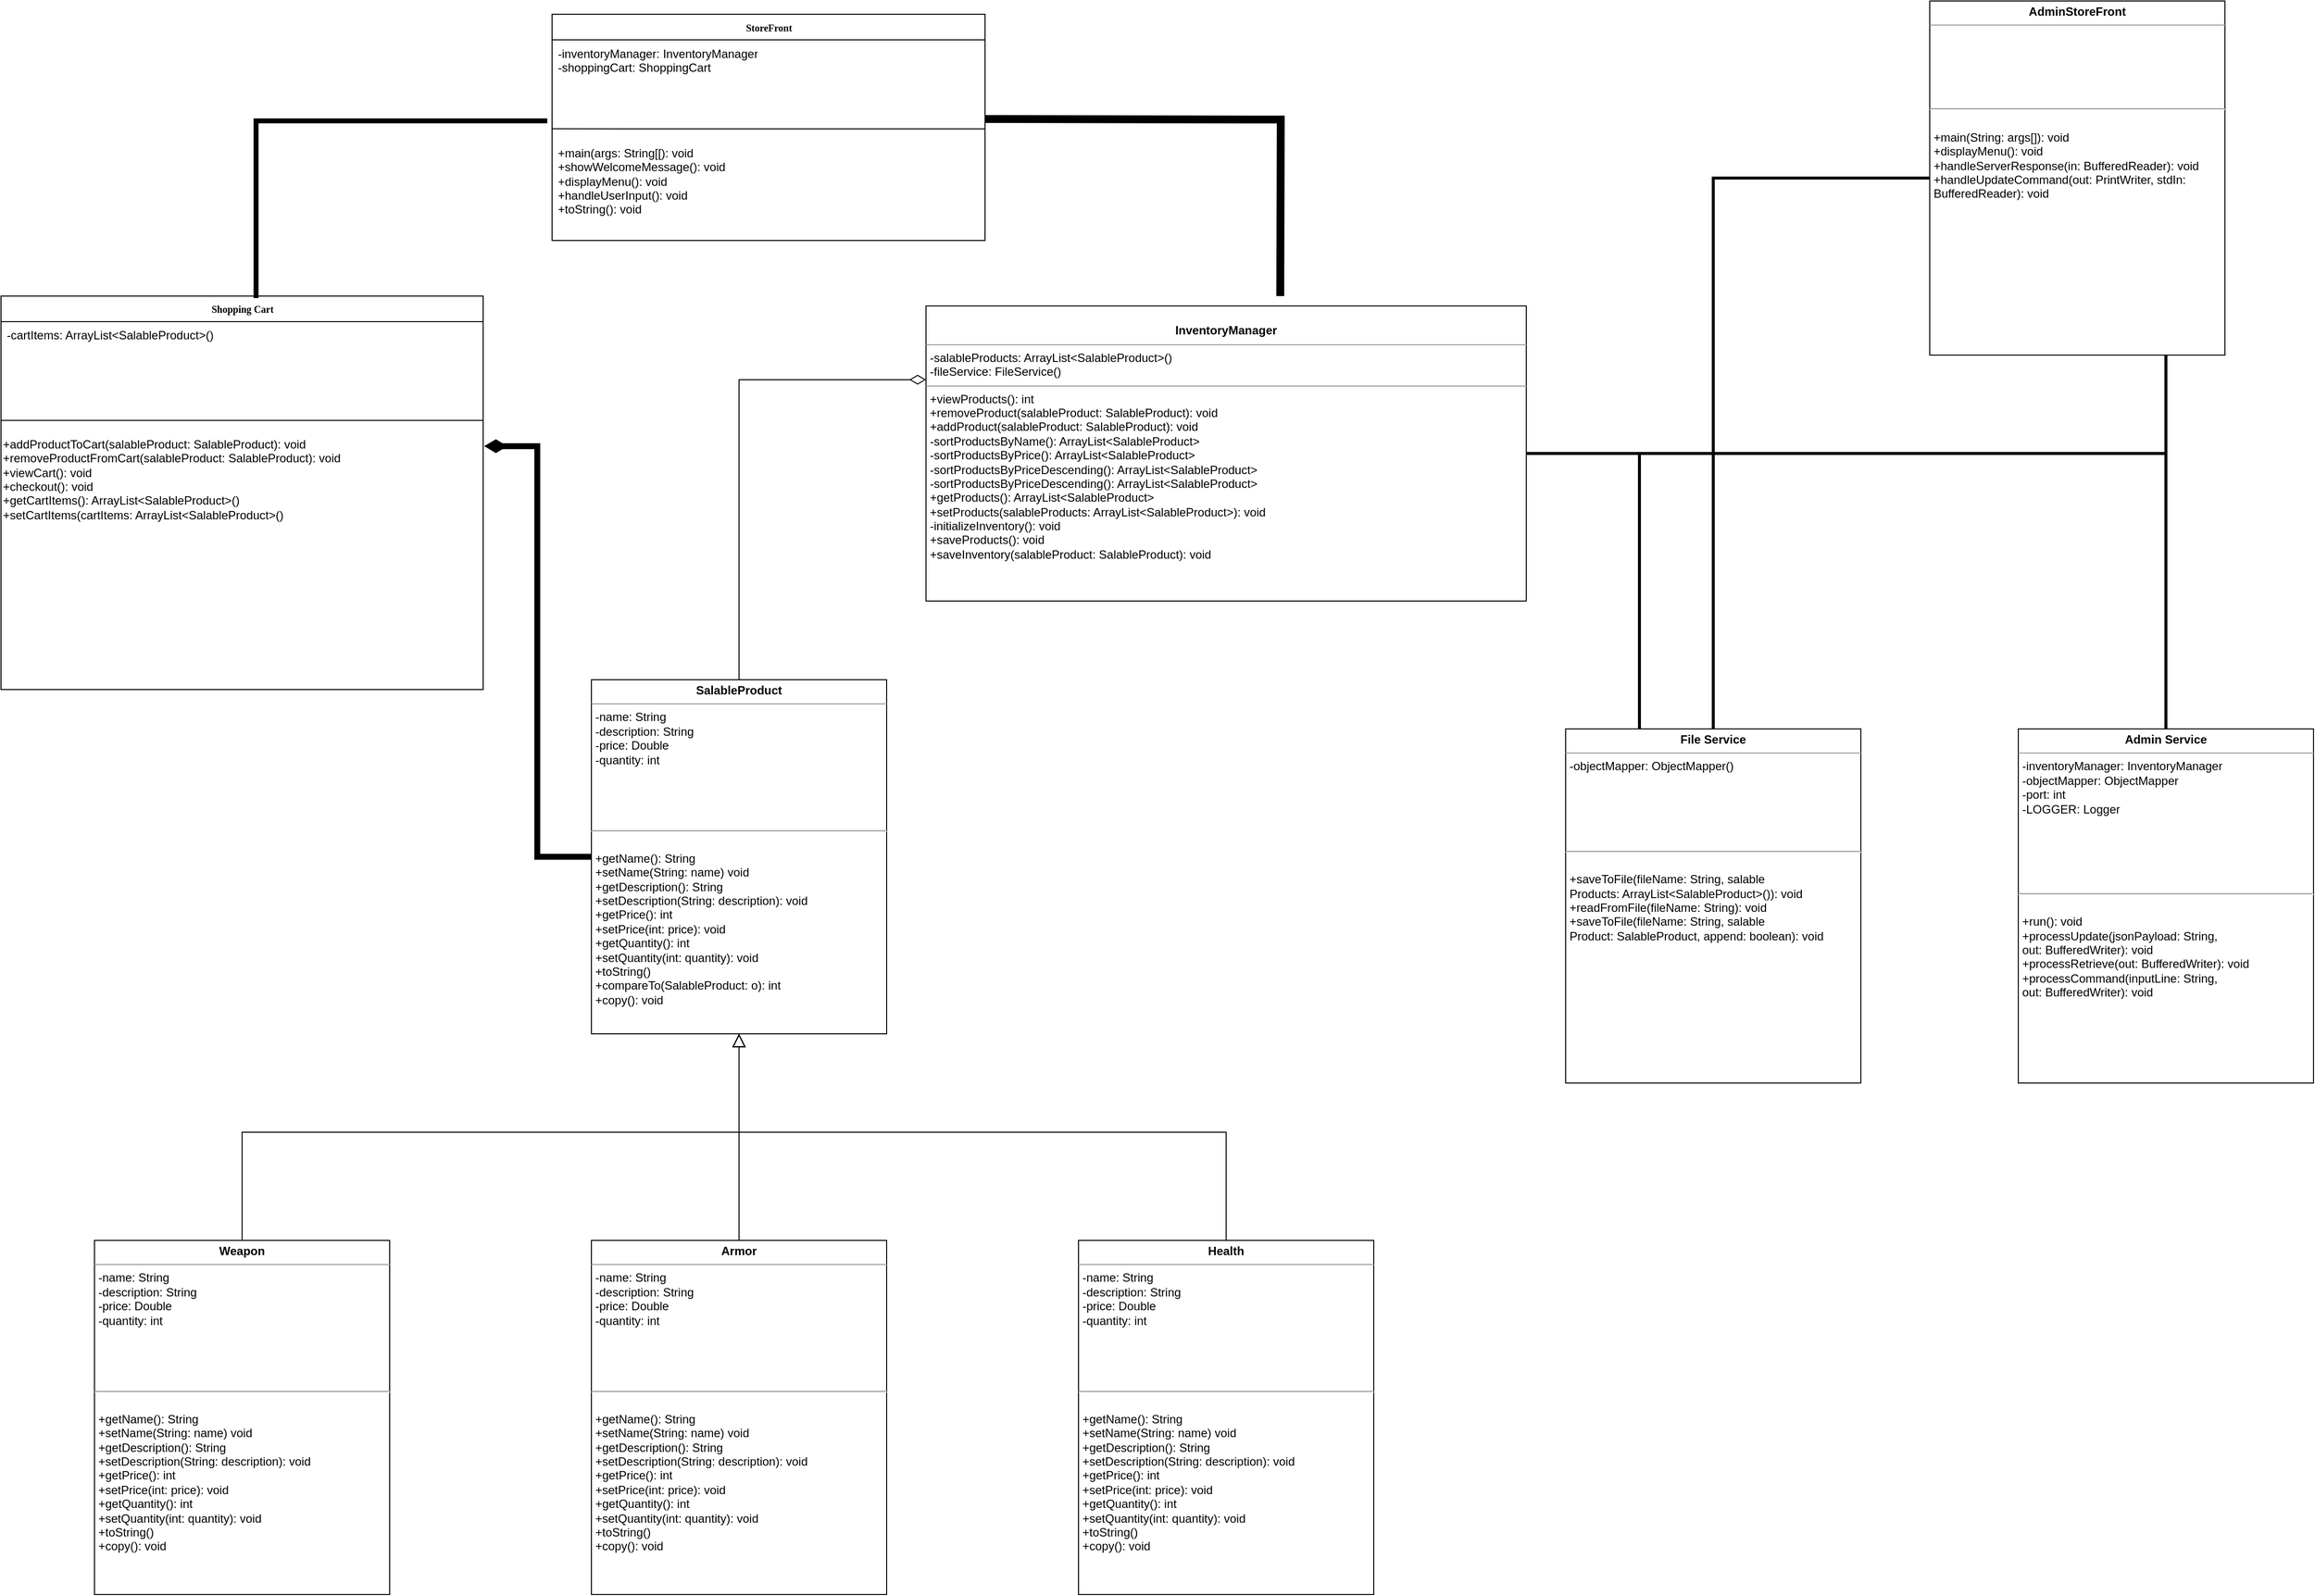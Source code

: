 <mxfile version="24.2.2" type="github">
  <diagram name="Page-1" id="929967ad-93f9-6ef4-fab6-5d389245f69c">
    <mxGraphModel dx="4022.5" dy="1540" grid="1" gridSize="10" guides="1" tooltips="1" connect="1" arrows="1" fold="1" page="1" pageScale="1.5" pageWidth="1169" pageHeight="826" background="none" math="0" shadow="0">
      <root>
        <mxCell id="0" style=";html=1;" />
        <mxCell id="1" style=";html=1;" parent="0" />
        <mxCell id="9bywKifhJixgm4Bvp-1u-1" value="&lt;b&gt;Shopping Cart&lt;/b&gt;" style="swimlane;html=1;fontStyle=0;childLayout=stackLayout;horizontal=1;startSize=26;fillColor=none;horizontalStack=0;resizeParent=1;resizeLast=0;collapsible=1;marginBottom=0;swimlaneFillColor=#ffffff;rounded=0;shadow=0;comic=0;labelBackgroundColor=none;strokeWidth=1;fontFamily=Verdana;fontSize=10;align=center;" parent="1" vertex="1">
          <mxGeometry x="-70" y="360" width="490" height="400" as="geometry" />
        </mxCell>
        <mxCell id="9bywKifhJixgm4Bvp-1u-2" value="-cartItems: ArrayList&amp;lt;SalableProduct&amp;gt;()" style="text;html=1;strokeColor=none;fillColor=none;align=left;verticalAlign=top;spacingLeft=4;spacingRight=4;whiteSpace=wrap;overflow=hidden;rotatable=0;points=[[0,0.5],[1,0.5]];portConstraint=eastwest;" parent="9bywKifhJixgm4Bvp-1u-1" vertex="1">
          <mxGeometry y="26" width="490" height="26" as="geometry" />
        </mxCell>
        <mxCell id="9bywKifhJixgm4Bvp-1u-4" value="" style="endArrow=none;html=1;rounded=0;exitX=0;exitY=0.438;exitDx=0;exitDy=0;exitPerimeter=0;entryX=1.021;entryY=0.438;entryDx=0;entryDy=0;entryPerimeter=0;" parent="9bywKifhJixgm4Bvp-1u-1" edge="1">
          <mxGeometry width="50" height="50" relative="1" as="geometry">
            <mxPoint y="126.396" as="sourcePoint" />
            <mxPoint x="490.08" y="126.396" as="targetPoint" />
          </mxGeometry>
        </mxCell>
        <mxCell id="9bywKifhJixgm4Bvp-1u-26" value="&lt;br&gt;&lt;br&gt;&lt;br&gt;&lt;br&gt;&lt;br&gt;&lt;br&gt;&lt;br&gt;&lt;br&gt;&lt;br&gt;&lt;br&gt;&lt;br&gt;&lt;br&gt;&lt;br&gt;&lt;br&gt;+addProductToCart(salableProduct: SalableProduct): void&lt;br&gt;+removeProductFromCart(salableProduct: SalableProduct): void&lt;br&gt;+viewCart(): void&lt;br&gt;+checkout(): void&lt;br&gt;+getCartItems(): ArrayList&amp;lt;SalableProduct&amp;gt;()&lt;br&gt;+setCartItems(cartItems: ArrayList&amp;lt;SalableProduct&amp;gt;()&lt;div&gt;&lt;br&gt;&lt;br&gt;&lt;br&gt;&lt;br&gt;&lt;br&gt;&lt;br&gt;&lt;br&gt;&lt;br&gt;&lt;br&gt;&lt;br&gt;&lt;br&gt;&lt;div&gt;&lt;br&gt;&lt;/div&gt;&lt;/div&gt;" style="text;strokeColor=none;align=left;fillColor=none;html=1;verticalAlign=middle;whiteSpace=wrap;rounded=0;" parent="9bywKifhJixgm4Bvp-1u-1" vertex="1">
          <mxGeometry y="52" width="490" height="240" as="geometry" />
        </mxCell>
        <mxCell id="9bywKifhJixgm4Bvp-1u-8" value="&lt;b&gt;StoreFront&lt;/b&gt;" style="swimlane;html=1;fontStyle=0;childLayout=stackLayout;horizontal=1;startSize=26;fillColor=none;horizontalStack=0;resizeParent=1;resizeLast=0;collapsible=1;marginBottom=0;swimlaneFillColor=#ffffff;rounded=0;shadow=0;comic=0;labelBackgroundColor=none;strokeWidth=1;fontFamily=Verdana;fontSize=10;align=center;" parent="1" vertex="1">
          <mxGeometry x="490" y="73.5" width="440" height="230" as="geometry" />
        </mxCell>
        <mxCell id="9bywKifhJixgm4Bvp-1u-9" value="-inventoryManager: InventoryManager&lt;br&gt;-shoppingCart: ShoppingCart&lt;br&gt;&lt;br&gt;&lt;br&gt;&lt;br&gt;&lt;br&gt;&lt;br&gt;+main(args: String[[): void&lt;br&gt;+showWelcomeMessage(): void&lt;br&gt;+displayMenu(): void&lt;br&gt;+handleUserInput(): void&lt;br&gt;+toString(): void" style="text;html=1;strokeColor=none;fillColor=none;align=left;verticalAlign=top;spacingLeft=4;spacingRight=4;whiteSpace=wrap;overflow=hidden;rotatable=0;points=[[0,0.5],[1,0.5]];portConstraint=eastwest;" parent="9bywKifhJixgm4Bvp-1u-8" vertex="1">
          <mxGeometry y="26" width="440" height="204" as="geometry" />
        </mxCell>
        <mxCell id="9bywKifhJixgm4Bvp-1u-25" value="" style="endArrow=none;html=1;rounded=0;exitX=-0.002;exitY=0.362;exitDx=0;exitDy=0;exitPerimeter=0;" parent="9bywKifhJixgm4Bvp-1u-8" edge="1">
          <mxGeometry width="50" height="50" relative="1" as="geometry">
            <mxPoint x="-0.58" y="116.436" as="sourcePoint" />
            <mxPoint x="440" y="116.5" as="targetPoint" />
          </mxGeometry>
        </mxCell>
        <mxCell id="3edyHyJhYFX0ajJtx04--9" style="edgeStyle=orthogonalEdgeStyle;rounded=0;orthogonalLoop=1;jettySize=auto;html=1;entryX=0.25;entryY=0;entryDx=0;entryDy=0;endArrow=none;endFill=0;strokeWidth=3;" edge="1" parent="1" source="9bywKifhJixgm4Bvp-1u-11" target="3edyHyJhYFX0ajJtx04--6">
          <mxGeometry relative="1" as="geometry" />
        </mxCell>
        <mxCell id="3edyHyJhYFX0ajJtx04--10" style="edgeStyle=orthogonalEdgeStyle;rounded=0;orthogonalLoop=1;jettySize=auto;html=1;endArrow=none;endFill=0;strokeWidth=3;" edge="1" parent="1" source="9bywKifhJixgm4Bvp-1u-11" target="3edyHyJhYFX0ajJtx04--3">
          <mxGeometry relative="1" as="geometry" />
        </mxCell>
        <mxCell id="9bywKifhJixgm4Bvp-1u-11" value="&lt;p style=&quot;margin:0px;margin-top:4px;text-align:center;&quot;&gt;&lt;br&gt;&lt;b&gt;InventoryManager&lt;/b&gt;&lt;/p&gt;&lt;hr size=&quot;1&quot;&gt;&lt;p style=&quot;margin:0px;margin-left:4px;&quot;&gt;-salableProducts: ArrayList&amp;lt;SalableProduct&amp;gt;()&lt;br&gt;&lt;/p&gt;&lt;p style=&quot;margin:0px;margin-left:4px;&quot;&gt;-fileService: FileService()&lt;/p&gt;&lt;hr size=&quot;1&quot;&gt;&lt;p style=&quot;margin:0px;margin-left:4px;&quot;&gt;+viewProducts(): int&lt;br&gt;+removeProduct(salableProduct: SalableProduct): void&lt;/p&gt;&lt;p style=&quot;margin:0px;margin-left:4px;&quot;&gt;+addProduct(salableProduct: SalableProduct): void&lt;/p&gt;&lt;p style=&quot;margin:0px;margin-left:4px;&quot;&gt;-sortProductsByName(): ArrayList&amp;lt;SalableProduct&amp;gt;&lt;/p&gt;&lt;p style=&quot;margin:0px;margin-left:4px;&quot;&gt;&lt;span style=&quot;background-color: initial;&quot;&gt;-sortProductsByPrice(): ArrayList&amp;lt;SalableProduct&amp;gt;&lt;/span&gt;&lt;/p&gt;&lt;p style=&quot;margin:0px;margin-left:4px;&quot;&gt;-sortProductsByPriceDescending(): ArrayList&amp;lt;SalableProduct&amp;gt;&lt;span style=&quot;background-color: initial;&quot;&gt;&lt;br&gt;&lt;/span&gt;&lt;/p&gt;&lt;p style=&quot;margin:0px;margin-left:4px;&quot;&gt;-sortProductsByPriceDescending(): ArrayList&amp;lt;SalableProduct&amp;gt;&lt;br&gt;&lt;/p&gt;&lt;p style=&quot;margin:0px;margin-left:4px;&quot;&gt;&lt;span style=&quot;background-color: initial;&quot;&gt;+getProducts(): ArrayList&amp;lt;SalableProduct&amp;gt;&lt;/span&gt;&lt;/p&gt;&lt;p style=&quot;margin:0px;margin-left:4px;&quot;&gt;&lt;span style=&quot;background-color: initial;&quot;&gt;+setProducts(salableProducts: ArrayList&amp;lt;SalableProduct&amp;gt;): void&lt;/span&gt;&lt;/p&gt;&lt;p style=&quot;margin:0px;margin-left:4px;&quot;&gt;-initializeInventory(): void&lt;/p&gt;&lt;p style=&quot;margin:0px;margin-left:4px;&quot;&gt;+saveProducts(): void&lt;/p&gt;&lt;p style=&quot;margin:0px;margin-left:4px;&quot;&gt;+saveInventory(salableProduct: SalableProduct): void&lt;/p&gt;" style="verticalAlign=top;align=left;overflow=fill;fontSize=12;fontFamily=Helvetica;html=1;rounded=0;shadow=0;comic=0;labelBackgroundColor=none;strokeWidth=1" parent="1" vertex="1">
          <mxGeometry x="870" y="370" width="610" height="300" as="geometry" />
        </mxCell>
        <mxCell id="9bywKifhJixgm4Bvp-1u-32" style="edgeStyle=orthogonalEdgeStyle;rounded=0;orthogonalLoop=1;jettySize=auto;html=1;exitX=0.5;exitY=0;exitDx=0;exitDy=0;entryX=0;entryY=0.25;entryDx=0;entryDy=0;endArrow=diamondThin;endFill=0;strokeWidth=1;endSize=14;" parent="1" source="9bywKifhJixgm4Bvp-1u-12" target="9bywKifhJixgm4Bvp-1u-11" edge="1">
          <mxGeometry relative="1" as="geometry" />
        </mxCell>
        <mxCell id="9bywKifhJixgm4Bvp-1u-12" value="&lt;p style=&quot;margin:0px;margin-top:4px;text-align:center;&quot;&gt;&lt;b&gt;SalableProduct&lt;/b&gt;&lt;/p&gt;&lt;hr size=&quot;1&quot;&gt;&lt;p style=&quot;margin:0px;margin-left:4px;&quot;&gt;-name: String&lt;/p&gt;&lt;p style=&quot;margin:0px;margin-left:4px;&quot;&gt;-description: String&lt;/p&gt;&lt;p style=&quot;margin:0px;margin-left:4px;&quot;&gt;-price: Double&lt;/p&gt;&lt;p style=&quot;margin:0px;margin-left:4px;&quot;&gt;-quantity: int&lt;/p&gt;&lt;p style=&quot;margin:0px;margin-left:4px;&quot;&gt;&lt;br&gt;&lt;/p&gt;&lt;p style=&quot;margin:0px;margin-left:4px;&quot;&gt;&lt;br&gt;&lt;/p&gt;&lt;p style=&quot;margin:0px;margin-left:4px;&quot;&gt;&lt;br&gt;&lt;/p&gt;&lt;p style=&quot;margin:0px;margin-left:4px;&quot;&gt;&lt;br&gt;&lt;/p&gt;&lt;hr&gt;&lt;p style=&quot;margin:0px;margin-left:4px;&quot;&gt;&lt;br&gt;&lt;/p&gt;&lt;p style=&quot;border-color: var(--border-color); margin: 0px 0px 0px 4px;&quot;&gt;+getName(): String&lt;/p&gt;&lt;p style=&quot;border-color: var(--border-color); margin: 0px 0px 0px 4px;&quot;&gt;+setName(String: name) void&lt;/p&gt;&lt;p style=&quot;border-color: var(--border-color); margin: 0px 0px 0px 4px;&quot;&gt;+getDescription(): String&lt;/p&gt;&lt;p style=&quot;border-color: var(--border-color); margin: 0px 0px 0px 4px;&quot;&gt;+setDescription(String: description): void&lt;/p&gt;&lt;p style=&quot;border-color: var(--border-color); margin: 0px 0px 0px 4px;&quot;&gt;+getPrice(): int&lt;/p&gt;&lt;p style=&quot;border-color: var(--border-color); margin: 0px 0px 0px 4px;&quot;&gt;+setPrice(int: price): void&lt;/p&gt;&lt;p style=&quot;border-color: var(--border-color); margin: 0px 0px 0px 4px;&quot;&gt;+getQuantity(): int&lt;/p&gt;&lt;p style=&quot;border-color: var(--border-color); margin: 0px 0px 0px 4px;&quot;&gt;+setQuantity(int: quantity): void&lt;/p&gt;&lt;p style=&quot;border-color: var(--border-color); margin: 0px 0px 0px 4px;&quot;&gt;+toString()&lt;/p&gt;&lt;p style=&quot;border-color: var(--border-color); margin: 0px 0px 0px 4px;&quot;&gt;+compareTo(SalableProduct: o): int&lt;/p&gt;&lt;p style=&quot;border-color: var(--border-color); margin: 0px 0px 0px 4px;&quot;&gt;+copy(): void&lt;/p&gt;&lt;p style=&quot;border-color: var(--border-color); margin: 0px 0px 0px 4px;&quot;&gt;&lt;br&gt;&lt;/p&gt;&lt;p style=&quot;margin:0px;margin-left:4px;&quot;&gt;&lt;br&gt;&lt;/p&gt;&lt;p style=&quot;margin:0px;margin-left:4px;&quot;&gt;&lt;br&gt;&lt;/p&gt;&lt;p style=&quot;margin:0px;margin-left:4px;&quot;&gt;&lt;br&gt;&lt;/p&gt;&lt;p style=&quot;margin:0px;margin-left:4px;&quot;&gt;&lt;br&gt;&lt;/p&gt;" style="verticalAlign=top;align=left;overflow=fill;fontSize=12;fontFamily=Helvetica;html=1;rounded=0;shadow=0;comic=0;labelBackgroundColor=none;strokeWidth=1" parent="1" vertex="1">
          <mxGeometry x="530" y="750" width="300" height="360" as="geometry" />
        </mxCell>
        <mxCell id="9bywKifhJixgm4Bvp-1u-28" style="edgeStyle=orthogonalEdgeStyle;rounded=0;orthogonalLoop=1;jettySize=auto;html=1;entryX=-0.011;entryY=0.404;entryDx=0;entryDy=0;entryPerimeter=0;endArrow=none;endFill=0;exitX=0.529;exitY=0.005;exitDx=0;exitDy=0;exitPerimeter=0;strokeWidth=5;" parent="1" source="9bywKifhJixgm4Bvp-1u-1" target="9bywKifhJixgm4Bvp-1u-9" edge="1">
          <mxGeometry relative="1" as="geometry">
            <mxPoint x="180" y="350" as="sourcePoint" />
          </mxGeometry>
        </mxCell>
        <mxCell id="9bywKifhJixgm4Bvp-1u-29" style="edgeStyle=orthogonalEdgeStyle;rounded=0;orthogonalLoop=1;jettySize=auto;html=1;endArrow=none;endFill=0;exitX=0.529;exitY=0.005;exitDx=0;exitDy=0;exitPerimeter=0;strokeWidth=8;" parent="1" edge="1">
          <mxGeometry relative="1" as="geometry">
            <mxPoint x="930" y="180" as="sourcePoint" />
            <mxPoint x="1230" y="360" as="targetPoint" />
          </mxGeometry>
        </mxCell>
        <mxCell id="9bywKifhJixgm4Bvp-1u-33" style="edgeStyle=orthogonalEdgeStyle;rounded=0;orthogonalLoop=1;jettySize=auto;html=1;entryX=1.002;entryY=0.419;entryDx=0;entryDy=0;entryPerimeter=0;endArrow=diamondThin;endFill=1;strokeWidth=6;" parent="1" source="9bywKifhJixgm4Bvp-1u-12" target="9bywKifhJixgm4Bvp-1u-26" edge="1">
          <mxGeometry relative="1" as="geometry" />
        </mxCell>
        <mxCell id="4zRVQ_5N-MqUW3HfDLPm-4" style="edgeStyle=orthogonalEdgeStyle;rounded=0;orthogonalLoop=1;jettySize=auto;html=1;endArrow=block;endFill=0;endSize=11;" parent="1" source="4zRVQ_5N-MqUW3HfDLPm-1" target="9bywKifhJixgm4Bvp-1u-12" edge="1">
          <mxGeometry relative="1" as="geometry">
            <Array as="points">
              <mxPoint x="175" y="1210" />
              <mxPoint x="680" y="1210" />
            </Array>
          </mxGeometry>
        </mxCell>
        <mxCell id="4zRVQ_5N-MqUW3HfDLPm-1" value="&lt;p style=&quot;margin:0px;margin-top:4px;text-align:center;&quot;&gt;&lt;b&gt;Weapon&lt;/b&gt;&lt;/p&gt;&lt;hr size=&quot;1&quot;&gt;&lt;p style=&quot;margin:0px;margin-left:4px;&quot;&gt;-name: String&lt;/p&gt;&lt;p style=&quot;margin:0px;margin-left:4px;&quot;&gt;-description: String&lt;/p&gt;&lt;p style=&quot;margin:0px;margin-left:4px;&quot;&gt;-price: Double&lt;/p&gt;&lt;p style=&quot;margin:0px;margin-left:4px;&quot;&gt;-quantity: int&lt;/p&gt;&lt;p style=&quot;margin:0px;margin-left:4px;&quot;&gt;&lt;br&gt;&lt;/p&gt;&lt;p style=&quot;margin:0px;margin-left:4px;&quot;&gt;&lt;br&gt;&lt;/p&gt;&lt;p style=&quot;margin:0px;margin-left:4px;&quot;&gt;&lt;br&gt;&lt;/p&gt;&lt;p style=&quot;margin:0px;margin-left:4px;&quot;&gt;&lt;br&gt;&lt;/p&gt;&lt;hr&gt;&lt;p style=&quot;margin:0px;margin-left:4px;&quot;&gt;&lt;br&gt;&lt;/p&gt;&lt;p style=&quot;border-color: var(--border-color); margin: 0px 0px 0px 4px;&quot;&gt;+getName(): String&lt;/p&gt;&lt;p style=&quot;border-color: var(--border-color); margin: 0px 0px 0px 4px;&quot;&gt;+setName(String: name) void&lt;/p&gt;&lt;p style=&quot;border-color: var(--border-color); margin: 0px 0px 0px 4px;&quot;&gt;+getDescription(): String&lt;/p&gt;&lt;p style=&quot;border-color: var(--border-color); margin: 0px 0px 0px 4px;&quot;&gt;+setDescription(String: description): void&lt;/p&gt;&lt;p style=&quot;border-color: var(--border-color); margin: 0px 0px 0px 4px;&quot;&gt;+getPrice(): int&lt;/p&gt;&lt;p style=&quot;border-color: var(--border-color); margin: 0px 0px 0px 4px;&quot;&gt;+setPrice(int: price): void&lt;/p&gt;&lt;p style=&quot;border-color: var(--border-color); margin: 0px 0px 0px 4px;&quot;&gt;+getQuantity(): int&lt;/p&gt;&lt;p style=&quot;border-color: var(--border-color); margin: 0px 0px 0px 4px;&quot;&gt;+setQuantity(int: quantity): void&lt;/p&gt;&lt;p style=&quot;border-color: var(--border-color); margin: 0px 0px 0px 4px;&quot;&gt;+toString()&lt;/p&gt;&lt;p style=&quot;border-color: var(--border-color); margin: 0px 0px 0px 4px;&quot;&gt;+copy(): void&lt;/p&gt;&lt;p style=&quot;margin:0px;margin-left:4px;&quot;&gt;&lt;br&gt;&lt;/p&gt;&lt;p style=&quot;margin:0px;margin-left:4px;&quot;&gt;&lt;br&gt;&lt;/p&gt;&lt;p style=&quot;margin:0px;margin-left:4px;&quot;&gt;&lt;br&gt;&lt;/p&gt;&lt;p style=&quot;margin:0px;margin-left:4px;&quot;&gt;&lt;br&gt;&lt;/p&gt;" style="verticalAlign=top;align=left;overflow=fill;fontSize=12;fontFamily=Helvetica;html=1;rounded=0;shadow=0;comic=0;labelBackgroundColor=none;strokeWidth=1" parent="1" vertex="1">
          <mxGeometry x="25" y="1320" width="300" height="360" as="geometry" />
        </mxCell>
        <mxCell id="4zRVQ_5N-MqUW3HfDLPm-5" style="edgeStyle=orthogonalEdgeStyle;rounded=0;orthogonalLoop=1;jettySize=auto;html=1;entryX=0.5;entryY=1;entryDx=0;entryDy=0;endArrow=block;endFill=0;endSize=11;" parent="1" source="4zRVQ_5N-MqUW3HfDLPm-2" target="9bywKifhJixgm4Bvp-1u-12" edge="1">
          <mxGeometry relative="1" as="geometry" />
        </mxCell>
        <mxCell id="4zRVQ_5N-MqUW3HfDLPm-2" value="&lt;p style=&quot;margin:0px;margin-top:4px;text-align:center;&quot;&gt;&lt;b&gt;Armor&lt;/b&gt;&lt;/p&gt;&lt;hr size=&quot;1&quot;&gt;&lt;p style=&quot;margin:0px;margin-left:4px;&quot;&gt;-name: String&lt;/p&gt;&lt;p style=&quot;margin:0px;margin-left:4px;&quot;&gt;-description: String&lt;/p&gt;&lt;p style=&quot;margin:0px;margin-left:4px;&quot;&gt;-price: Double&lt;/p&gt;&lt;p style=&quot;margin:0px;margin-left:4px;&quot;&gt;-quantity: int&lt;/p&gt;&lt;p style=&quot;margin:0px;margin-left:4px;&quot;&gt;&lt;br&gt;&lt;/p&gt;&lt;p style=&quot;margin:0px;margin-left:4px;&quot;&gt;&lt;br&gt;&lt;/p&gt;&lt;p style=&quot;margin:0px;margin-left:4px;&quot;&gt;&lt;br&gt;&lt;/p&gt;&lt;p style=&quot;margin:0px;margin-left:4px;&quot;&gt;&lt;br&gt;&lt;/p&gt;&lt;hr&gt;&lt;p style=&quot;margin:0px;margin-left:4px;&quot;&gt;&lt;br&gt;&lt;/p&gt;&lt;p style=&quot;border-color: var(--border-color); margin: 0px 0px 0px 4px;&quot;&gt;+getName(): String&lt;/p&gt;&lt;p style=&quot;border-color: var(--border-color); margin: 0px 0px 0px 4px;&quot;&gt;+setName(String: name) void&lt;/p&gt;&lt;p style=&quot;border-color: var(--border-color); margin: 0px 0px 0px 4px;&quot;&gt;+getDescription(): String&lt;/p&gt;&lt;p style=&quot;border-color: var(--border-color); margin: 0px 0px 0px 4px;&quot;&gt;+setDescription(String: description): void&lt;/p&gt;&lt;p style=&quot;border-color: var(--border-color); margin: 0px 0px 0px 4px;&quot;&gt;+getPrice(): int&lt;/p&gt;&lt;p style=&quot;border-color: var(--border-color); margin: 0px 0px 0px 4px;&quot;&gt;+setPrice(int: price): void&lt;/p&gt;&lt;p style=&quot;border-color: var(--border-color); margin: 0px 0px 0px 4px;&quot;&gt;+getQuantity(): int&lt;/p&gt;&lt;p style=&quot;border-color: var(--border-color); margin: 0px 0px 0px 4px;&quot;&gt;+setQuantity(int: quantity): void&lt;/p&gt;&lt;p style=&quot;border-color: var(--border-color); margin: 0px 0px 0px 4px;&quot;&gt;+toString()&lt;/p&gt;&lt;p style=&quot;border-color: var(--border-color); margin: 0px 0px 0px 4px;&quot;&gt;+copy(): void&lt;br&gt;&lt;/p&gt;&lt;p style=&quot;border-color: var(--border-color); margin: 0px 0px 0px 4px;&quot;&gt;&lt;br&gt;&lt;/p&gt;&lt;p style=&quot;margin:0px;margin-left:4px;&quot;&gt;&lt;br&gt;&lt;/p&gt;&lt;p style=&quot;margin:0px;margin-left:4px;&quot;&gt;&lt;br&gt;&lt;/p&gt;&lt;p style=&quot;margin:0px;margin-left:4px;&quot;&gt;&lt;br&gt;&lt;/p&gt;&lt;p style=&quot;margin:0px;margin-left:4px;&quot;&gt;&lt;br&gt;&lt;/p&gt;" style="verticalAlign=top;align=left;overflow=fill;fontSize=12;fontFamily=Helvetica;html=1;rounded=0;shadow=0;comic=0;labelBackgroundColor=none;strokeWidth=1" parent="1" vertex="1">
          <mxGeometry x="530" y="1320" width="300" height="360" as="geometry" />
        </mxCell>
        <mxCell id="4zRVQ_5N-MqUW3HfDLPm-6" style="edgeStyle=orthogonalEdgeStyle;rounded=0;orthogonalLoop=1;jettySize=auto;html=1;entryX=0.5;entryY=1;entryDx=0;entryDy=0;endArrow=block;endFill=0;endSize=11;" parent="1" source="4zRVQ_5N-MqUW3HfDLPm-3" target="9bywKifhJixgm4Bvp-1u-12" edge="1">
          <mxGeometry relative="1" as="geometry">
            <Array as="points">
              <mxPoint x="1175" y="1210" />
              <mxPoint x="680" y="1210" />
            </Array>
          </mxGeometry>
        </mxCell>
        <mxCell id="4zRVQ_5N-MqUW3HfDLPm-3" value="&lt;p style=&quot;margin:0px;margin-top:4px;text-align:center;&quot;&gt;&lt;b&gt;Health&lt;/b&gt;&lt;/p&gt;&lt;hr size=&quot;1&quot;&gt;&lt;p style=&quot;margin:0px;margin-left:4px;&quot;&gt;-name: String&lt;/p&gt;&lt;p style=&quot;margin:0px;margin-left:4px;&quot;&gt;-description: String&lt;/p&gt;&lt;p style=&quot;margin:0px;margin-left:4px;&quot;&gt;-price: Double&lt;/p&gt;&lt;p style=&quot;margin:0px;margin-left:4px;&quot;&gt;-quantity: int&lt;/p&gt;&lt;p style=&quot;margin:0px;margin-left:4px;&quot;&gt;&lt;br&gt;&lt;/p&gt;&lt;p style=&quot;margin:0px;margin-left:4px;&quot;&gt;&lt;br&gt;&lt;/p&gt;&lt;p style=&quot;margin:0px;margin-left:4px;&quot;&gt;&lt;br&gt;&lt;/p&gt;&lt;p style=&quot;margin:0px;margin-left:4px;&quot;&gt;&lt;br&gt;&lt;/p&gt;&lt;hr&gt;&lt;p style=&quot;margin:0px;margin-left:4px;&quot;&gt;&lt;br&gt;&lt;/p&gt;&lt;p style=&quot;border-color: var(--border-color); margin: 0px 0px 0px 4px;&quot;&gt;+getName(): String&lt;/p&gt;&lt;p style=&quot;border-color: var(--border-color); margin: 0px 0px 0px 4px;&quot;&gt;+setName(String: name) void&lt;/p&gt;&lt;p style=&quot;border-color: var(--border-color); margin: 0px 0px 0px 4px;&quot;&gt;+getDescription(): String&lt;/p&gt;&lt;p style=&quot;border-color: var(--border-color); margin: 0px 0px 0px 4px;&quot;&gt;+setDescription(String: description): void&lt;/p&gt;&lt;p style=&quot;border-color: var(--border-color); margin: 0px 0px 0px 4px;&quot;&gt;+getPrice(): int&lt;/p&gt;&lt;p style=&quot;border-color: var(--border-color); margin: 0px 0px 0px 4px;&quot;&gt;+setPrice(int: price): void&lt;/p&gt;&lt;p style=&quot;border-color: var(--border-color); margin: 0px 0px 0px 4px;&quot;&gt;+getQuantity(): int&lt;/p&gt;&lt;p style=&quot;border-color: var(--border-color); margin: 0px 0px 0px 4px;&quot;&gt;+setQuantity(int: quantity): void&lt;/p&gt;&lt;p style=&quot;border-color: var(--border-color); margin: 0px 0px 0px 4px;&quot;&gt;+toString()&lt;/p&gt;&lt;p style=&quot;border-color: var(--border-color); margin: 0px 0px 0px 4px;&quot;&gt;+copy(): void&lt;br&gt;&lt;/p&gt;&lt;p style=&quot;border-color: var(--border-color); margin: 0px 0px 0px 4px;&quot;&gt;&lt;br&gt;&lt;/p&gt;&lt;p style=&quot;margin:0px;margin-left:4px;&quot;&gt;&lt;br&gt;&lt;/p&gt;&lt;p style=&quot;margin:0px;margin-left:4px;&quot;&gt;&lt;br&gt;&lt;/p&gt;&lt;p style=&quot;margin:0px;margin-left:4px;&quot;&gt;&lt;br&gt;&lt;/p&gt;&lt;p style=&quot;margin:0px;margin-left:4px;&quot;&gt;&lt;br&gt;&lt;/p&gt;" style="verticalAlign=top;align=left;overflow=fill;fontSize=12;fontFamily=Helvetica;html=1;rounded=0;shadow=0;comic=0;labelBackgroundColor=none;strokeWidth=1" parent="1" vertex="1">
          <mxGeometry x="1025" y="1320" width="300" height="360" as="geometry" />
        </mxCell>
        <mxCell id="3edyHyJhYFX0ajJtx04--3" value="&lt;p style=&quot;margin:0px;margin-top:4px;text-align:center;&quot;&gt;&lt;b&gt;Admin Service&lt;/b&gt;&lt;/p&gt;&lt;hr size=&quot;1&quot;&gt;&lt;p style=&quot;margin:0px;margin-left:4px;&quot;&gt;-inventoryManager: InventoryManager&lt;/p&gt;&lt;p style=&quot;margin:0px;margin-left:4px;&quot;&gt;-objectMapper: ObjectMapper&lt;/p&gt;&lt;p style=&quot;margin:0px;margin-left:4px;&quot;&gt;-port: int&lt;/p&gt;&lt;p style=&quot;margin:0px;margin-left:4px;&quot;&gt;-LOGGER: Logger&lt;/p&gt;&lt;p style=&quot;margin:0px;margin-left:4px;&quot;&gt;&lt;br&gt;&lt;/p&gt;&lt;p style=&quot;margin:0px;margin-left:4px;&quot;&gt;&lt;br&gt;&lt;/p&gt;&lt;p style=&quot;margin:0px;margin-left:4px;&quot;&gt;&lt;br&gt;&lt;/p&gt;&lt;p style=&quot;margin:0px;margin-left:4px;&quot;&gt;&lt;br&gt;&lt;/p&gt;&lt;p style=&quot;margin:0px;margin-left:4px;&quot;&gt;&lt;br&gt;&lt;/p&gt;&lt;hr&gt;&lt;p style=&quot;margin:0px;margin-left:4px;&quot;&gt;&lt;br&gt;&lt;/p&gt;&lt;p style=&quot;border-color: var(--border-color); margin: 0px 0px 0px 4px;&quot;&gt;+run(): void&lt;/p&gt;&lt;p style=&quot;border-color: var(--border-color); margin: 0px 0px 0px 4px;&quot;&gt;+processUpdate(jsonPayload: String,&amp;nbsp;&lt;/p&gt;&lt;p style=&quot;border-color: var(--border-color); margin: 0px 0px 0px 4px;&quot;&gt;&lt;span style=&quot;background-color: initial;&quot;&gt;out: BufferedWriter&lt;/span&gt;&lt;span style=&quot;background-color: initial;&quot;&gt;): void&lt;/span&gt;&lt;/p&gt;&lt;p style=&quot;border-color: var(--border-color); margin: 0px 0px 0px 4px;&quot;&gt;+processRetrieve(out: BufferedWriter): void&lt;/p&gt;&lt;p style=&quot;border-color: var(--border-color); margin: 0px 0px 0px 4px;&quot;&gt;+processCommand(inputLine: String,&amp;nbsp;&lt;/p&gt;&lt;p style=&quot;border-color: var(--border-color); margin: 0px 0px 0px 4px;&quot;&gt;&lt;span style=&quot;background-color: initial;&quot;&gt;out: BufferedWriter&lt;/span&gt;&lt;span style=&quot;background-color: initial;&quot;&gt;): void&lt;/span&gt;&lt;/p&gt;&lt;p style=&quot;border-color: var(--border-color); margin: 0px 0px 0px 4px;&quot;&gt;&lt;br&gt;&lt;/p&gt;&lt;p style=&quot;margin:0px;margin-left:4px;&quot;&gt;&lt;br&gt;&lt;/p&gt;&lt;p style=&quot;margin:0px;margin-left:4px;&quot;&gt;&lt;br&gt;&lt;/p&gt;&lt;p style=&quot;margin:0px;margin-left:4px;&quot;&gt;&lt;br&gt;&lt;/p&gt;&lt;p style=&quot;margin:0px;margin-left:4px;&quot;&gt;&lt;br&gt;&lt;/p&gt;" style="verticalAlign=top;align=left;overflow=fill;fontSize=12;fontFamily=Helvetica;html=1;rounded=0;shadow=0;comic=0;labelBackgroundColor=none;strokeWidth=1" vertex="1" parent="1">
          <mxGeometry x="1980" y="800" width="300" height="360" as="geometry" />
        </mxCell>
        <mxCell id="3edyHyJhYFX0ajJtx04--7" style="edgeStyle=orthogonalEdgeStyle;rounded=0;orthogonalLoop=1;jettySize=auto;html=1;endArrow=none;endFill=0;strokeWidth=3;" edge="1" parent="1" source="3edyHyJhYFX0ajJtx04--4" target="3edyHyJhYFX0ajJtx04--6">
          <mxGeometry relative="1" as="geometry" />
        </mxCell>
        <mxCell id="3edyHyJhYFX0ajJtx04--8" style="edgeStyle=orthogonalEdgeStyle;rounded=0;orthogonalLoop=1;jettySize=auto;html=1;entryX=0.5;entryY=0;entryDx=0;entryDy=0;endArrow=none;endFill=0;strokeWidth=3;" edge="1" parent="1" source="3edyHyJhYFX0ajJtx04--4" target="3edyHyJhYFX0ajJtx04--3">
          <mxGeometry relative="1" as="geometry">
            <Array as="points">
              <mxPoint x="2130" y="550" />
              <mxPoint x="2130" y="550" />
            </Array>
          </mxGeometry>
        </mxCell>
        <mxCell id="3edyHyJhYFX0ajJtx04--4" value="&lt;p style=&quot;margin:0px;margin-top:4px;text-align:center;&quot;&gt;&lt;b&gt;AdminStoreFront&lt;/b&gt;&lt;/p&gt;&lt;hr size=&quot;1&quot;&gt;&lt;p style=&quot;margin:0px;margin-left:4px;&quot;&gt;&lt;br&gt;&lt;/p&gt;&lt;p style=&quot;margin:0px;margin-left:4px;&quot;&gt;&lt;br&gt;&lt;/p&gt;&lt;p style=&quot;margin:0px;margin-left:4px;&quot;&gt;&lt;br&gt;&lt;/p&gt;&lt;p style=&quot;margin:0px;margin-left:4px;&quot;&gt;&lt;br&gt;&lt;/p&gt;&lt;p style=&quot;margin:0px;margin-left:4px;&quot;&gt;&lt;br&gt;&lt;/p&gt;&lt;hr&gt;&lt;p style=&quot;margin:0px;margin-left:4px;&quot;&gt;&lt;br&gt;&lt;/p&gt;&lt;p style=&quot;border-color: var(--border-color); margin: 0px 0px 0px 4px;&quot;&gt;+main(String: args[]): void&lt;/p&gt;&lt;p style=&quot;border-color: var(--border-color); margin: 0px 0px 0px 4px;&quot;&gt;+displayMenu(): void&lt;/p&gt;&lt;p style=&quot;border-color: var(--border-color); margin: 0px 0px 0px 4px;&quot;&gt;+handleServerResponse(in: BufferedReader): void&lt;/p&gt;&lt;p style=&quot;border-color: var(--border-color); margin: 0px 0px 0px 4px;&quot;&gt;+handleUpdateCommand(out: PrintWriter, stdIn:&amp;nbsp;&lt;/p&gt;&lt;p style=&quot;border-color: var(--border-color); margin: 0px 0px 0px 4px;&quot;&gt;BufferedReader): void&lt;/p&gt;&lt;p style=&quot;border-color: var(--border-color); margin: 0px 0px 0px 4px;&quot;&gt;&lt;br&gt;&lt;/p&gt;&lt;p style=&quot;margin:0px;margin-left:4px;&quot;&gt;&lt;br&gt;&lt;/p&gt;&lt;p style=&quot;margin:0px;margin-left:4px;&quot;&gt;&lt;br&gt;&lt;/p&gt;&lt;p style=&quot;margin:0px;margin-left:4px;&quot;&gt;&lt;br&gt;&lt;/p&gt;&lt;p style=&quot;margin:0px;margin-left:4px;&quot;&gt;&lt;br&gt;&lt;/p&gt;" style="verticalAlign=top;align=left;overflow=fill;fontSize=12;fontFamily=Helvetica;html=1;rounded=0;shadow=0;comic=0;labelBackgroundColor=none;strokeWidth=1" vertex="1" parent="1">
          <mxGeometry x="1890" y="60" width="300" height="360" as="geometry" />
        </mxCell>
        <mxCell id="3edyHyJhYFX0ajJtx04--6" value="&lt;p style=&quot;margin:0px;margin-top:4px;text-align:center;&quot;&gt;&lt;b&gt;File Service&lt;/b&gt;&lt;/p&gt;&lt;hr size=&quot;1&quot;&gt;&lt;p style=&quot;margin:0px;margin-left:4px;&quot;&gt;-objectMapper: ObjectMapper()&lt;/p&gt;&lt;p style=&quot;margin:0px;margin-left:4px;&quot;&gt;&lt;br&gt;&lt;/p&gt;&lt;p style=&quot;margin:0px;margin-left:4px;&quot;&gt;&lt;br&gt;&lt;/p&gt;&lt;p style=&quot;margin:0px;margin-left:4px;&quot;&gt;&lt;br&gt;&lt;/p&gt;&lt;p style=&quot;margin:0px;margin-left:4px;&quot;&gt;&lt;br&gt;&lt;/p&gt;&lt;p style=&quot;margin:0px;margin-left:4px;&quot;&gt;&lt;br&gt;&lt;/p&gt;&lt;hr&gt;&lt;p style=&quot;margin:0px;margin-left:4px;&quot;&gt;&lt;br&gt;&lt;/p&gt;&lt;p style=&quot;border-color: var(--border-color); margin: 0px 0px 0px 4px;&quot;&gt;+saveToFile(fileName: String, salable&lt;/p&gt;&lt;p style=&quot;border-color: var(--border-color); margin: 0px 0px 0px 4px;&quot;&gt;Products: ArrayList&amp;lt;SalableProduct&amp;gt;()): void&lt;/p&gt;&lt;p style=&quot;border-color: var(--border-color); margin: 0px 0px 0px 4px;&quot;&gt;+readFromFile(fileName: String): void&lt;/p&gt;&lt;p style=&quot;border-color: var(--border-color); margin: 0px 0px 0px 4px;&quot;&gt;+saveToFile(fileName: String, salable&lt;/p&gt;&lt;p style=&quot;border-color: var(--border-color); margin: 0px 0px 0px 4px;&quot;&gt;Product: SalableProduct, append: boolean): void&lt;/p&gt;&lt;p style=&quot;border-color: var(--border-color); margin: 0px 0px 0px 4px;&quot;&gt;&lt;br&gt;&lt;/p&gt;&lt;p style=&quot;margin:0px;margin-left:4px;&quot;&gt;&lt;br&gt;&lt;/p&gt;&lt;p style=&quot;margin:0px;margin-left:4px;&quot;&gt;&lt;br&gt;&lt;/p&gt;&lt;p style=&quot;margin:0px;margin-left:4px;&quot;&gt;&lt;br&gt;&lt;/p&gt;&lt;p style=&quot;margin:0px;margin-left:4px;&quot;&gt;&lt;br&gt;&lt;/p&gt;" style="verticalAlign=top;align=left;overflow=fill;fontSize=12;fontFamily=Helvetica;html=1;rounded=0;shadow=0;comic=0;labelBackgroundColor=none;strokeWidth=1" vertex="1" parent="1">
          <mxGeometry x="1520" y="800" width="300" height="360" as="geometry" />
        </mxCell>
      </root>
    </mxGraphModel>
  </diagram>
</mxfile>
